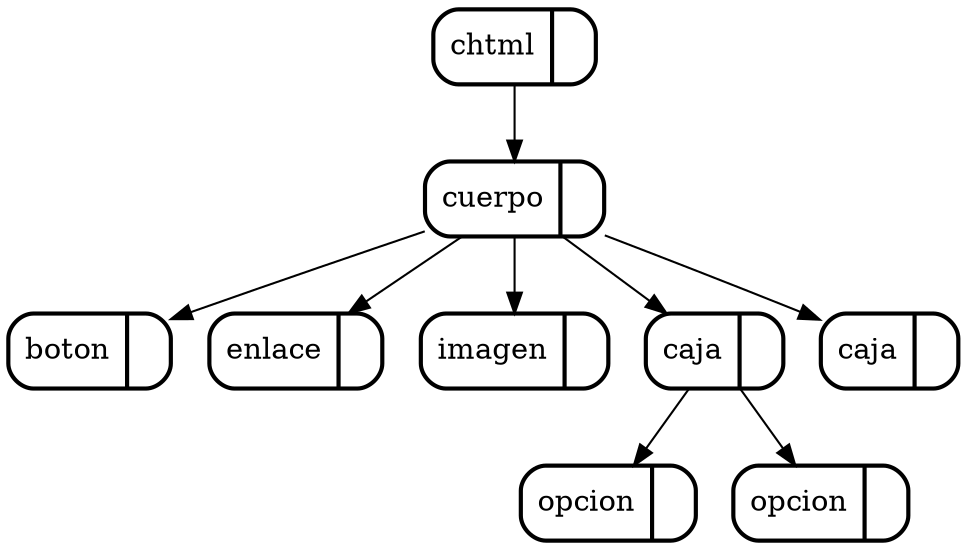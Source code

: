 digraph G {
node[shape=Mrecord]
27[label="chtml | ",style=bold]
26[label="cuerpo | ",style=bold]
{27}->{26}
2[label="boton | ",style=bold]
{26}->{2}
5[label="enlace | ",style=bold]
{26}->{5}
11[label="imagen | ",style=bold]
{26}->{11}
22[label="caja | ",style=bold]
{26}->{22}
17[label="opcion | ",style=bold]
{22}->{17}
21[label="opcion | ",style=bold]
{22}->{21}
25[label="caja | ",style=bold]
{26}->{25}

}